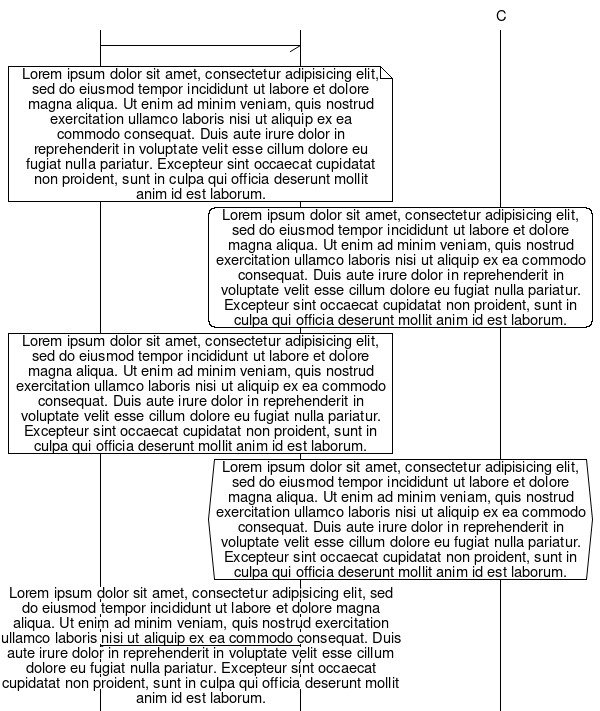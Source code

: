 #!/usr/bin/mscgen -Tpng
#
# testinput17.msc : Sample msc input file using word wrapping.
#
# This file is PUBLIC DOMAIN and may be freely reproduced,  distributed,
# transmitted, used, modified, built upon, or otherwise exploited by
# anyone for any purpose, commercial or non-commercial, and in any way,
# including by methods that have not yet been invented or conceived.
#
# This file is provided "AS IS" WITHOUT WARRANTY OF ANY KIND, EITHER
# EXPRESSED OR IMPLIED, INCLUDING, BUT NOT LIMITED TO, THE IMPLIED
# WARRANTIES OF MERCHANTABILITY AND FITNESS FOR A PARTICULAR PURPOSE.
#

msc {
    wordwraparcs=true;

    A [label=""], B [label=""], C;
    A->B [label=""];
    B note A [label="Lorem ipsum dolor sit amet, consectetur adipisicing elit,
                     sed do eiusmod tempor incididunt ut labore et dolore magna
                     aliqua. Ut enim ad minim veniam, quis nostrud exercitation
                     ullamco laboris nisi ut aliquip ex ea commodo consequat.
                     Duis aute irure dolor in reprehenderit in voluptate velit
                     esse cillum dolore eu fugiat nulla pariatur. Excepteur sint
                     occaecat cupidatat non proident, sunt in culpa qui officia
                     deserunt mollit anim id est laborum."];
    B rbox C [label="Lorem ipsum dolor sit amet, consectetur adipisicing elit,
                     sed do eiusmod tempor incididunt ut labore et dolore magna
                     aliqua. Ut enim ad minim veniam, quis nostrud exercitation
                     ullamco laboris nisi ut aliquip ex ea commodo consequat.
                     Duis aute irure dolor in reprehenderit in voluptate velit
                     esse cillum dolore eu fugiat nulla pariatur. Excepteur sint
                     occaecat cupidatat non proident, sunt in culpa qui officia
                     deserunt mollit anim id est laborum."];
    B  box A [label="Lorem ipsum dolor sit amet, consectetur adipisicing elit,
                     sed do eiusmod tempor incididunt ut labore et dolore magna
                     aliqua. Ut enim ad minim veniam, quis nostrud exercitation
                     ullamco laboris nisi ut aliquip ex ea commodo consequat.
                     Duis aute irure dolor in reprehenderit in voluptate velit
                     esse cillum dolore eu fugiat nulla pariatur. Excepteur sint
                     occaecat cupidatat non proident, sunt in culpa qui officia
                     deserunt mollit anim id est laborum."];
    B abox C [label="Lorem ipsum dolor sit amet, consectetur adipisicing elit,
                     sed do eiusmod tempor incididunt ut labore et dolore magna
                     aliqua. Ut enim ad minim veniam, quis nostrud exercitation
                     ullamco laboris nisi ut aliquip ex ea commodo consequat.
                     Duis aute irure dolor in reprehenderit in voluptate velit
                     esse cillum dolore eu fugiat nulla pariatur. Excepteur sint
                     occaecat cupidatat non proident, sunt in culpa qui officia
                     deserunt mollit anim id est laborum."];
    B  ->  A [label="Lorem ipsum dolor sit amet, consectetur adipisicing elit,
                     sed do eiusmod tempor incididunt ut labore et dolore magna
                     aliqua. Ut enim ad minim veniam, quis nostrud exercitation
                     ullamco laboris nisi ut aliquip ex ea commodo consequat.
                     Duis aute irure dolor in reprehenderit in voluptate velit
                     esse cillum dolore eu fugiat nulla pariatur. Excepteur sint
                     occaecat cupidatat non proident, sunt in culpa qui officia
                     deserunt mollit anim id est laborum."];
}
